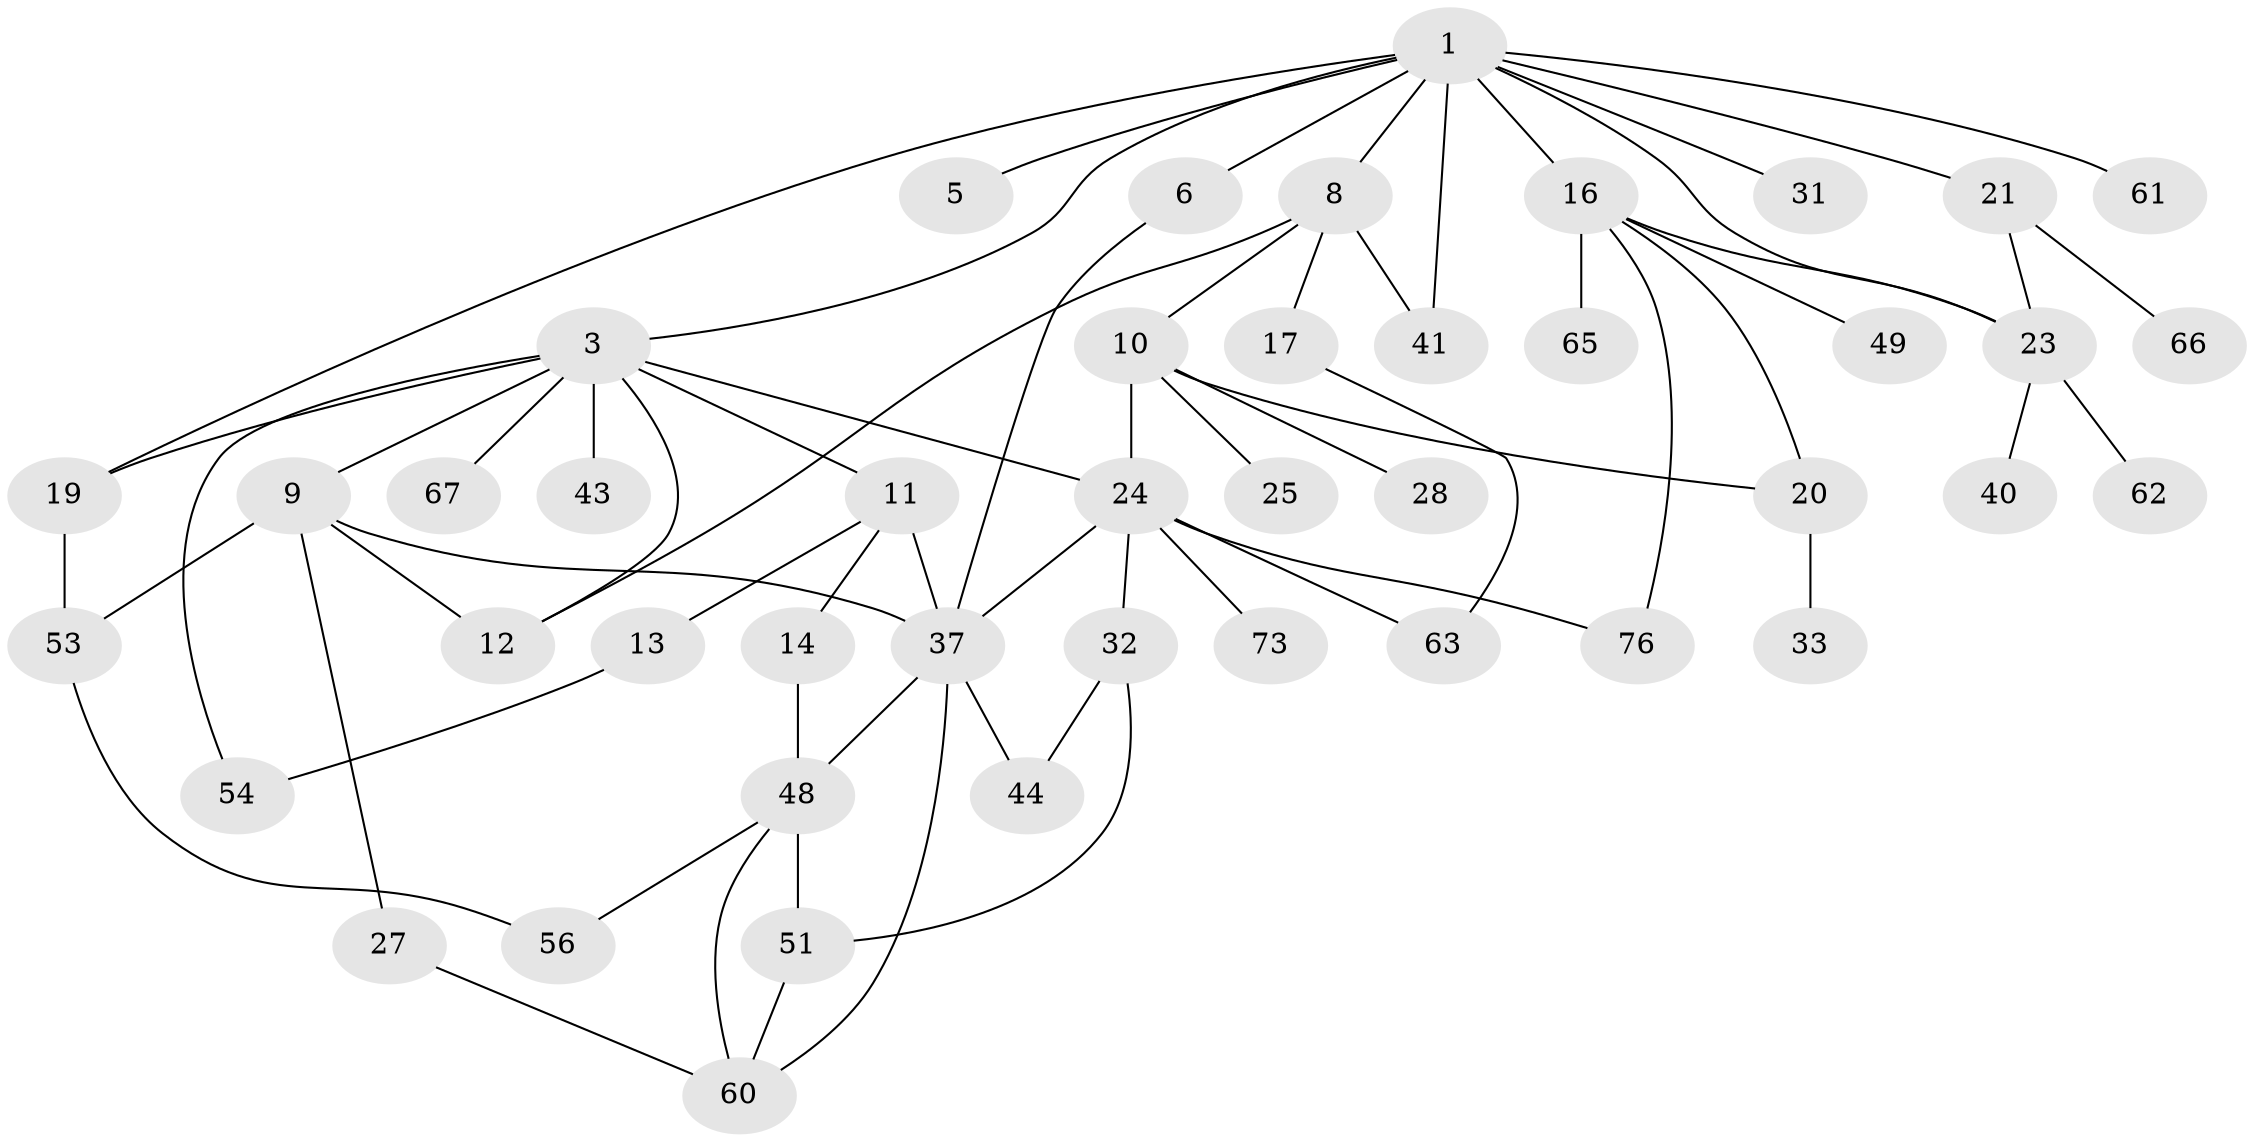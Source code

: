 // original degree distribution, {6: 0.056818181818181816, 4: 0.10227272727272728, 3: 0.17045454545454544, 1: 0.29545454545454547, 2: 0.29545454545454547, 7: 0.022727272727272728, 5: 0.056818181818181816}
// Generated by graph-tools (version 1.1) at 2025/13/03/09/25 04:13:21]
// undirected, 44 vertices, 65 edges
graph export_dot {
graph [start="1"]
  node [color=gray90,style=filled];
  1 [super="+2+4"];
  3 [super="+7"];
  5;
  6;
  8;
  9 [super="+59"];
  10 [super="+42+85"];
  11;
  12 [super="+29"];
  13;
  14;
  16 [super="+22"];
  17;
  19 [super="+36"];
  20;
  21 [super="+69"];
  23 [super="+26"];
  24 [super="+50+39+30"];
  25;
  27 [super="+81+46"];
  28;
  31;
  32 [super="+58"];
  33;
  37 [super="+47+83+38"];
  40;
  41 [super="+71+74"];
  43;
  44;
  48 [super="+55+77+88+70"];
  49;
  51 [super="+57+64"];
  53;
  54 [super="+68"];
  56;
  60 [super="+78"];
  61;
  62;
  63;
  65;
  66;
  67;
  73 [super="+75"];
  76;
  1 -- 3;
  1 -- 6;
  1 -- 5;
  1 -- 8 [weight=2];
  1 -- 16 [weight=3];
  1 -- 21;
  1 -- 61;
  1 -- 31;
  1 -- 41 [weight=2];
  1 -- 19;
  1 -- 23;
  3 -- 9;
  3 -- 67;
  3 -- 19;
  3 -- 54;
  3 -- 24;
  3 -- 43;
  3 -- 11;
  3 -- 12;
  6 -- 37;
  8 -- 10;
  8 -- 12;
  8 -- 17;
  8 -- 41;
  9 -- 27;
  9 -- 53;
  9 -- 12;
  9 -- 37;
  10 -- 20;
  10 -- 25;
  10 -- 28;
  10 -- 24;
  11 -- 13;
  11 -- 14;
  11 -- 37;
  13 -- 54;
  14 -- 48;
  16 -- 65;
  16 -- 49;
  16 -- 20;
  16 -- 76;
  16 -- 23;
  17 -- 63;
  19 -- 53;
  20 -- 33;
  21 -- 23;
  21 -- 66;
  23 -- 40;
  23 -- 62;
  24 -- 32;
  24 -- 76;
  24 -- 63;
  24 -- 73;
  24 -- 37;
  27 -- 60;
  32 -- 44;
  32 -- 51;
  37 -- 48 [weight=2];
  37 -- 60;
  37 -- 44;
  48 -- 56;
  48 -- 60;
  48 -- 51;
  51 -- 60;
  53 -- 56;
}
